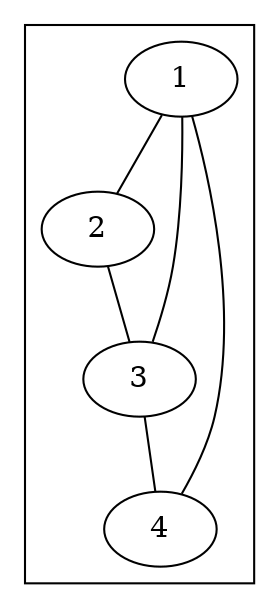 graph G
{
    2 -- 3
    3 -- 4

    1 -- {2 3 4}
    subgraph  cluster_1
    {
        shape="ellipse"
        1
        2
        3
        4
    }
}
